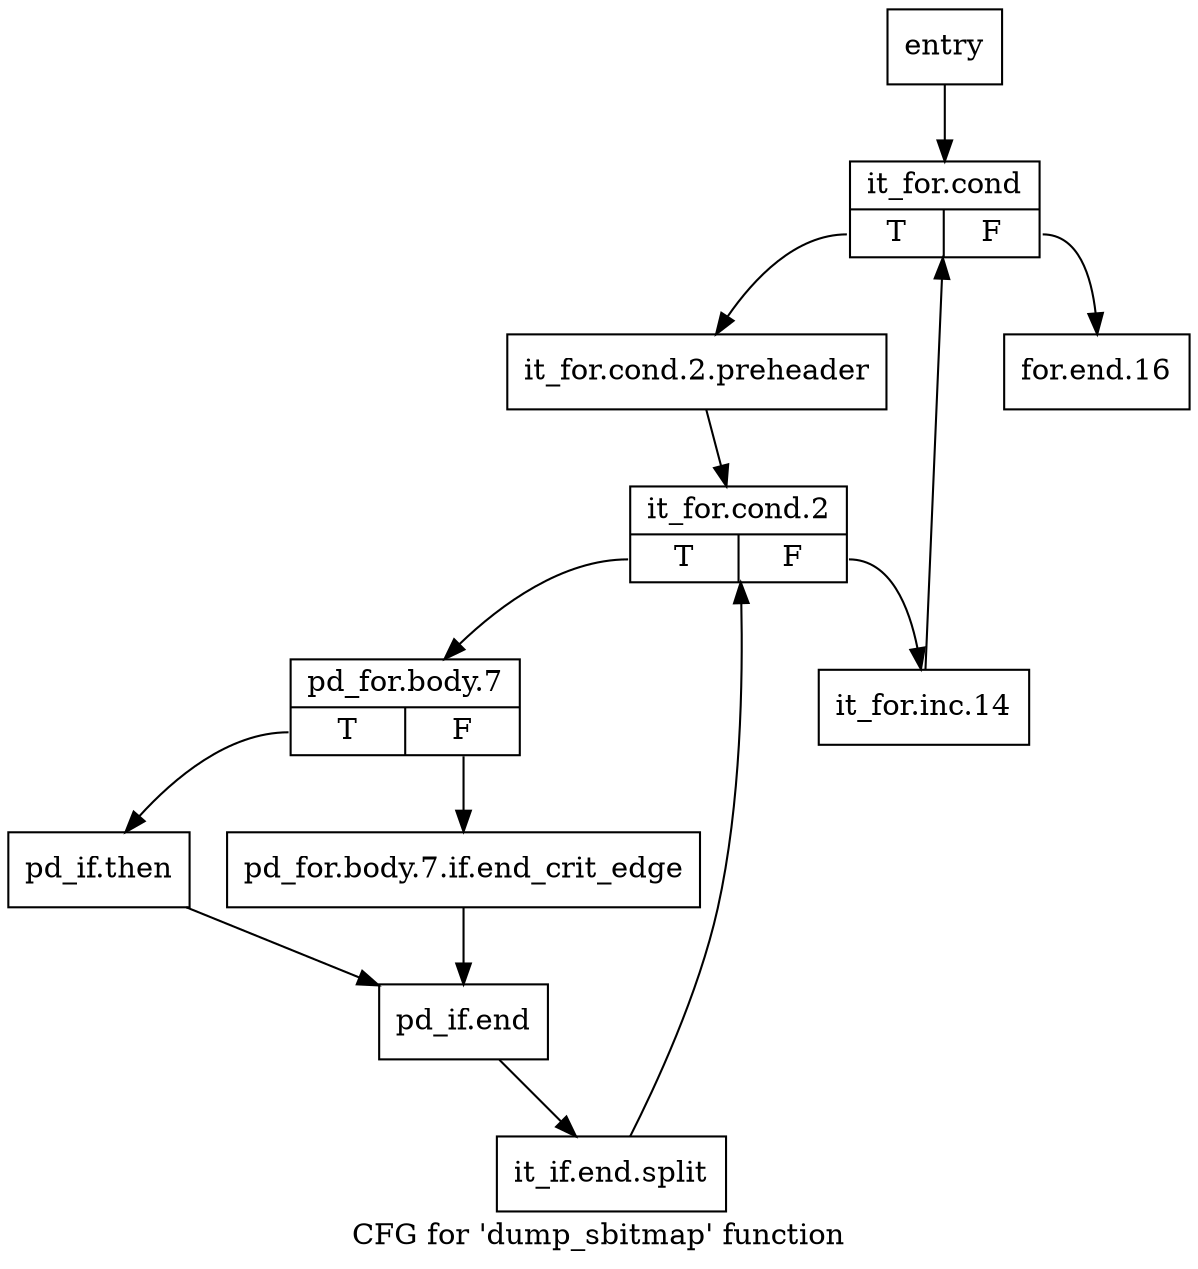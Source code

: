 digraph "CFG for 'dump_sbitmap' function" {
	label="CFG for 'dump_sbitmap' function";

	Node0x8e9de30 [shape=record,label="{entry}"];
	Node0x8e9de30 -> Node0x8e9de80;
	Node0x8e9de80 [shape=record,label="{it_for.cond|{<s0>T|<s1>F}}"];
	Node0x8e9de80:s0 -> Node0x8e9ded0;
	Node0x8e9de80:s1 -> Node0x8e9e100;
	Node0x8e9ded0 [shape=record,label="{it_for.cond.2.preheader}"];
	Node0x8e9ded0 -> Node0x8e9df20;
	Node0x8e9df20 [shape=record,label="{it_for.cond.2|{<s0>T|<s1>F}}"];
	Node0x8e9df20:s0 -> Node0x8e9df70;
	Node0x8e9df20:s1 -> Node0x8e9e0b0;
	Node0x8e9df70 [shape=record,label="{pd_for.body.7|{<s0>T|<s1>F}}"];
	Node0x8e9df70:s0 -> Node0x8e9e010;
	Node0x8e9df70:s1 -> Node0x8e9dfc0;
	Node0x8e9dfc0 [shape=record,label="{pd_for.body.7.if.end_crit_edge}"];
	Node0x8e9dfc0 -> Node0x8e9e060;
	Node0x8e9e010 [shape=record,label="{pd_if.then}"];
	Node0x8e9e010 -> Node0x8e9e060;
	Node0x8e9e060 [shape=record,label="{pd_if.end}"];
	Node0x8e9e060 -> Node0xe0c7c20;
	Node0xe0c7c20 [shape=record,label="{it_if.end.split}"];
	Node0xe0c7c20 -> Node0x8e9df20;
	Node0x8e9e0b0 [shape=record,label="{it_for.inc.14}"];
	Node0x8e9e0b0 -> Node0x8e9de80;
	Node0x8e9e100 [shape=record,label="{for.end.16}"];
}

